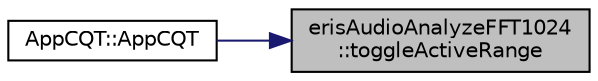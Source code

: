 digraph "erisAudioAnalyzeFFT1024::toggleActiveRange"
{
 // LATEX_PDF_SIZE
  edge [fontname="Helvetica",fontsize="10",labelfontname="Helvetica",labelfontsize="10"];
  node [fontname="Helvetica",fontsize="10",shape=record];
  rankdir="RL";
  Node1 [label="erisAudioAnalyzeFFT1024\l::toggleActiveRange",height=0.2,width=0.4,color="black", fillcolor="grey75", style="filled", fontcolor="black",tooltip=" "];
  Node1 -> Node2 [dir="back",color="midnightblue",fontsize="10",style="solid",fontname="Helvetica"];
  Node2 [label="AppCQT::AppCQT",height=0.2,width=0.4,color="black", fillcolor="white", style="filled",URL="$class_app_c_q_t.html#a587bd3e6103103694f01f420aeb02a70",tooltip=" "];
}
